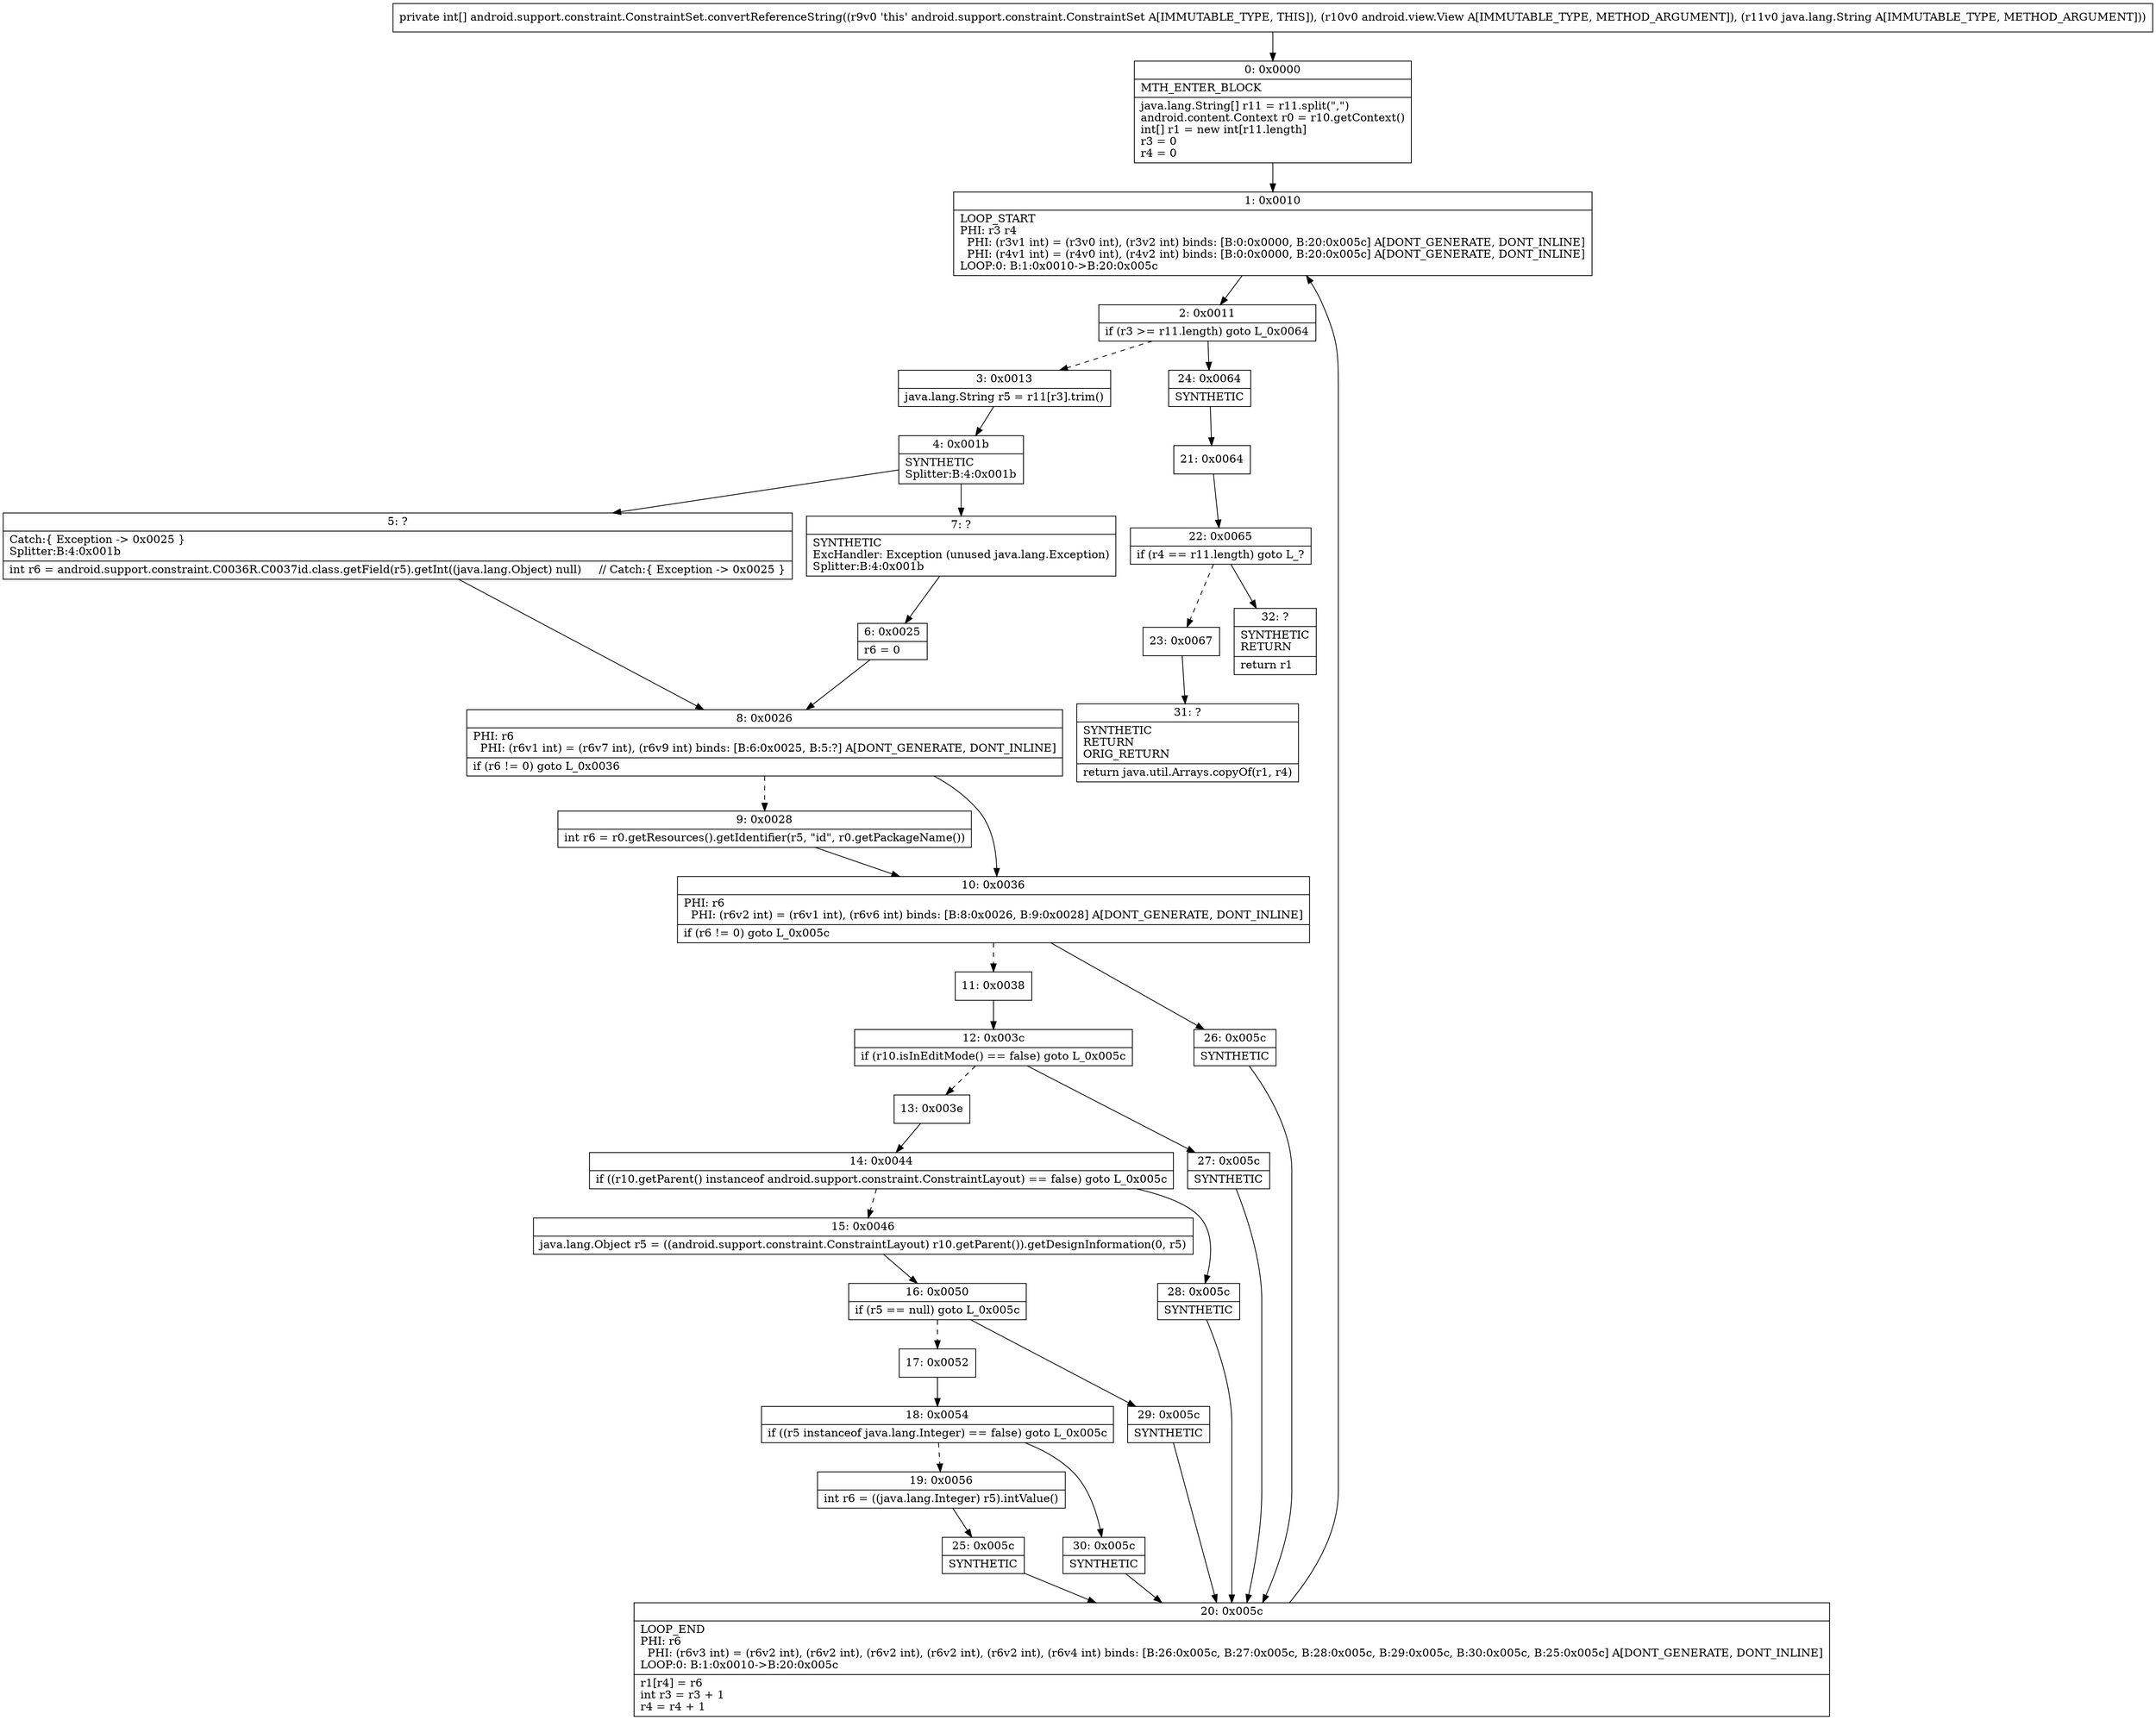 digraph "CFG forandroid.support.constraint.ConstraintSet.convertReferenceString(Landroid\/view\/View;Ljava\/lang\/String;)[I" {
Node_0 [shape=record,label="{0\:\ 0x0000|MTH_ENTER_BLOCK\l|java.lang.String[] r11 = r11.split(\",\")\landroid.content.Context r0 = r10.getContext()\lint[] r1 = new int[r11.length]\lr3 = 0\lr4 = 0\l}"];
Node_1 [shape=record,label="{1\:\ 0x0010|LOOP_START\lPHI: r3 r4 \l  PHI: (r3v1 int) = (r3v0 int), (r3v2 int) binds: [B:0:0x0000, B:20:0x005c] A[DONT_GENERATE, DONT_INLINE]\l  PHI: (r4v1 int) = (r4v0 int), (r4v2 int) binds: [B:0:0x0000, B:20:0x005c] A[DONT_GENERATE, DONT_INLINE]\lLOOP:0: B:1:0x0010\-\>B:20:0x005c\l}"];
Node_2 [shape=record,label="{2\:\ 0x0011|if (r3 \>= r11.length) goto L_0x0064\l}"];
Node_3 [shape=record,label="{3\:\ 0x0013|java.lang.String r5 = r11[r3].trim()\l}"];
Node_4 [shape=record,label="{4\:\ 0x001b|SYNTHETIC\lSplitter:B:4:0x001b\l}"];
Node_5 [shape=record,label="{5\:\ ?|Catch:\{ Exception \-\> 0x0025 \}\lSplitter:B:4:0x001b\l|int r6 = android.support.constraint.C0036R.C0037id.class.getField(r5).getInt((java.lang.Object) null)     \/\/ Catch:\{ Exception \-\> 0x0025 \}\l}"];
Node_6 [shape=record,label="{6\:\ 0x0025|r6 = 0\l}"];
Node_7 [shape=record,label="{7\:\ ?|SYNTHETIC\lExcHandler: Exception (unused java.lang.Exception)\lSplitter:B:4:0x001b\l}"];
Node_8 [shape=record,label="{8\:\ 0x0026|PHI: r6 \l  PHI: (r6v1 int) = (r6v7 int), (r6v9 int) binds: [B:6:0x0025, B:5:?] A[DONT_GENERATE, DONT_INLINE]\l|if (r6 != 0) goto L_0x0036\l}"];
Node_9 [shape=record,label="{9\:\ 0x0028|int r6 = r0.getResources().getIdentifier(r5, \"id\", r0.getPackageName())\l}"];
Node_10 [shape=record,label="{10\:\ 0x0036|PHI: r6 \l  PHI: (r6v2 int) = (r6v1 int), (r6v6 int) binds: [B:8:0x0026, B:9:0x0028] A[DONT_GENERATE, DONT_INLINE]\l|if (r6 != 0) goto L_0x005c\l}"];
Node_11 [shape=record,label="{11\:\ 0x0038}"];
Node_12 [shape=record,label="{12\:\ 0x003c|if (r10.isInEditMode() == false) goto L_0x005c\l}"];
Node_13 [shape=record,label="{13\:\ 0x003e}"];
Node_14 [shape=record,label="{14\:\ 0x0044|if ((r10.getParent() instanceof android.support.constraint.ConstraintLayout) == false) goto L_0x005c\l}"];
Node_15 [shape=record,label="{15\:\ 0x0046|java.lang.Object r5 = ((android.support.constraint.ConstraintLayout) r10.getParent()).getDesignInformation(0, r5)\l}"];
Node_16 [shape=record,label="{16\:\ 0x0050|if (r5 == null) goto L_0x005c\l}"];
Node_17 [shape=record,label="{17\:\ 0x0052}"];
Node_18 [shape=record,label="{18\:\ 0x0054|if ((r5 instanceof java.lang.Integer) == false) goto L_0x005c\l}"];
Node_19 [shape=record,label="{19\:\ 0x0056|int r6 = ((java.lang.Integer) r5).intValue()\l}"];
Node_20 [shape=record,label="{20\:\ 0x005c|LOOP_END\lPHI: r6 \l  PHI: (r6v3 int) = (r6v2 int), (r6v2 int), (r6v2 int), (r6v2 int), (r6v2 int), (r6v4 int) binds: [B:26:0x005c, B:27:0x005c, B:28:0x005c, B:29:0x005c, B:30:0x005c, B:25:0x005c] A[DONT_GENERATE, DONT_INLINE]\lLOOP:0: B:1:0x0010\-\>B:20:0x005c\l|r1[r4] = r6\lint r3 = r3 + 1\lr4 = r4 + 1\l}"];
Node_21 [shape=record,label="{21\:\ 0x0064}"];
Node_22 [shape=record,label="{22\:\ 0x0065|if (r4 == r11.length) goto L_?\l}"];
Node_23 [shape=record,label="{23\:\ 0x0067}"];
Node_24 [shape=record,label="{24\:\ 0x0064|SYNTHETIC\l}"];
Node_25 [shape=record,label="{25\:\ 0x005c|SYNTHETIC\l}"];
Node_26 [shape=record,label="{26\:\ 0x005c|SYNTHETIC\l}"];
Node_27 [shape=record,label="{27\:\ 0x005c|SYNTHETIC\l}"];
Node_28 [shape=record,label="{28\:\ 0x005c|SYNTHETIC\l}"];
Node_29 [shape=record,label="{29\:\ 0x005c|SYNTHETIC\l}"];
Node_30 [shape=record,label="{30\:\ 0x005c|SYNTHETIC\l}"];
Node_31 [shape=record,label="{31\:\ ?|SYNTHETIC\lRETURN\lORIG_RETURN\l|return java.util.Arrays.copyOf(r1, r4)\l}"];
Node_32 [shape=record,label="{32\:\ ?|SYNTHETIC\lRETURN\l|return r1\l}"];
MethodNode[shape=record,label="{private int[] android.support.constraint.ConstraintSet.convertReferenceString((r9v0 'this' android.support.constraint.ConstraintSet A[IMMUTABLE_TYPE, THIS]), (r10v0 android.view.View A[IMMUTABLE_TYPE, METHOD_ARGUMENT]), (r11v0 java.lang.String A[IMMUTABLE_TYPE, METHOD_ARGUMENT])) }"];
MethodNode -> Node_0;
Node_0 -> Node_1;
Node_1 -> Node_2;
Node_2 -> Node_3[style=dashed];
Node_2 -> Node_24;
Node_3 -> Node_4;
Node_4 -> Node_5;
Node_4 -> Node_7;
Node_5 -> Node_8;
Node_6 -> Node_8;
Node_7 -> Node_6;
Node_8 -> Node_9[style=dashed];
Node_8 -> Node_10;
Node_9 -> Node_10;
Node_10 -> Node_11[style=dashed];
Node_10 -> Node_26;
Node_11 -> Node_12;
Node_12 -> Node_13[style=dashed];
Node_12 -> Node_27;
Node_13 -> Node_14;
Node_14 -> Node_15[style=dashed];
Node_14 -> Node_28;
Node_15 -> Node_16;
Node_16 -> Node_17[style=dashed];
Node_16 -> Node_29;
Node_17 -> Node_18;
Node_18 -> Node_19[style=dashed];
Node_18 -> Node_30;
Node_19 -> Node_25;
Node_20 -> Node_1;
Node_21 -> Node_22;
Node_22 -> Node_23[style=dashed];
Node_22 -> Node_32;
Node_23 -> Node_31;
Node_24 -> Node_21;
Node_25 -> Node_20;
Node_26 -> Node_20;
Node_27 -> Node_20;
Node_28 -> Node_20;
Node_29 -> Node_20;
Node_30 -> Node_20;
}

